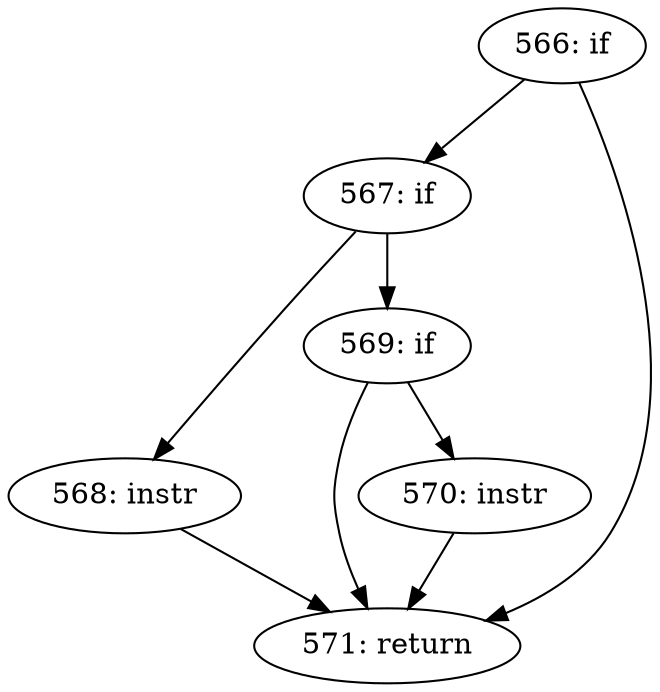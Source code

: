 digraph CFG_TCP_ECN_rcv_syn {
566 [label="566: if"]
	566 -> 567
	566 -> 571
567 [label="567: if"]
	567 -> 568
	567 -> 569
568 [label="568: instr"]
	568 -> 571
569 [label="569: if"]
	569 -> 570
	569 -> 571
570 [label="570: instr"]
	570 -> 571
571 [label="571: return"]
	
}
